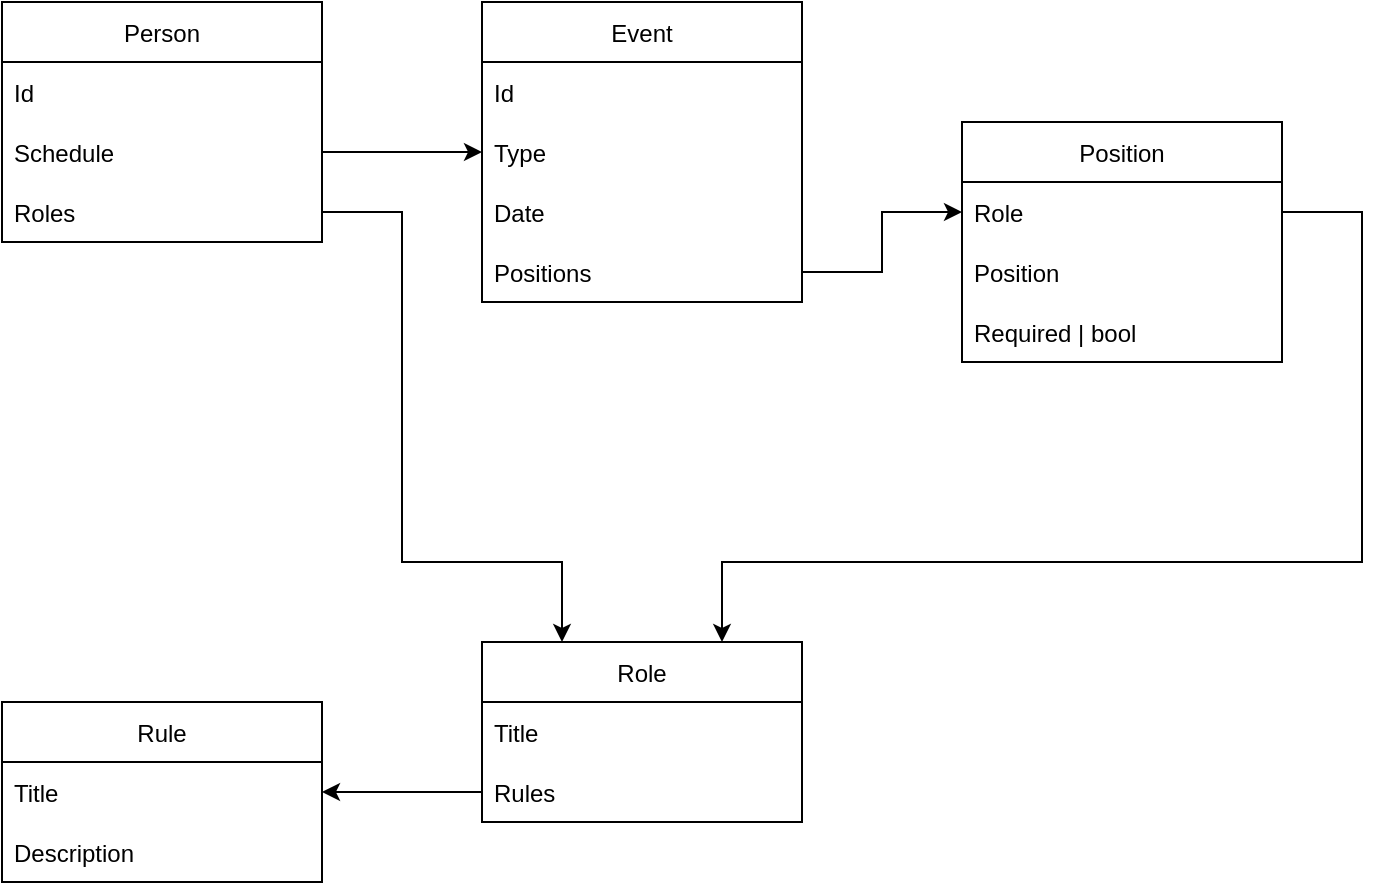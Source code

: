 <mxfile version="16.4.7" type="github">
  <diagram name="Page-1" id="2ca16b54-16f6-2749-3443-fa8db7711227">
    <mxGraphModel dx="1630" dy="620" grid="1" gridSize="10" guides="1" tooltips="1" connect="1" arrows="1" fold="1" page="1" pageScale="1" pageWidth="1100" pageHeight="850" background="none" math="0" shadow="0">
      <root>
        <mxCell id="0" />
        <mxCell id="1" parent="0" />
        <mxCell id="opiL6i6ODealqGRD882_-9" value="Person" style="swimlane;fontStyle=0;childLayout=stackLayout;horizontal=1;startSize=30;horizontalStack=0;resizeParent=1;resizeParentMax=0;resizeLast=0;collapsible=1;marginBottom=0;fillColor=none;" vertex="1" parent="1">
          <mxGeometry x="400" y="120" width="160" height="120" as="geometry" />
        </mxCell>
        <mxCell id="opiL6i6ODealqGRD882_-10" value="Id" style="text;strokeColor=none;fillColor=none;align=left;verticalAlign=middle;spacingLeft=4;spacingRight=4;overflow=hidden;points=[[0,0.5],[1,0.5]];portConstraint=eastwest;rotatable=0;" vertex="1" parent="opiL6i6ODealqGRD882_-9">
          <mxGeometry y="30" width="160" height="30" as="geometry" />
        </mxCell>
        <mxCell id="opiL6i6ODealqGRD882_-11" value="Schedule" style="text;strokeColor=none;fillColor=none;align=left;verticalAlign=middle;spacingLeft=4;spacingRight=4;overflow=hidden;points=[[0,0.5],[1,0.5]];portConstraint=eastwest;rotatable=0;" vertex="1" parent="opiL6i6ODealqGRD882_-9">
          <mxGeometry y="60" width="160" height="30" as="geometry" />
        </mxCell>
        <mxCell id="opiL6i6ODealqGRD882_-12" value="Roles" style="text;strokeColor=none;fillColor=none;align=left;verticalAlign=middle;spacingLeft=4;spacingRight=4;overflow=hidden;points=[[0,0.5],[1,0.5]];portConstraint=eastwest;rotatable=0;" vertex="1" parent="opiL6i6ODealqGRD882_-9">
          <mxGeometry y="90" width="160" height="30" as="geometry" />
        </mxCell>
        <mxCell id="opiL6i6ODealqGRD882_-13" value="Event" style="swimlane;fontStyle=0;childLayout=stackLayout;horizontal=1;startSize=30;horizontalStack=0;resizeParent=1;resizeParentMax=0;resizeLast=0;collapsible=1;marginBottom=0;fillColor=none;" vertex="1" parent="1">
          <mxGeometry x="640" y="120" width="160" height="150" as="geometry" />
        </mxCell>
        <mxCell id="opiL6i6ODealqGRD882_-14" value="Id" style="text;strokeColor=none;fillColor=none;align=left;verticalAlign=middle;spacingLeft=4;spacingRight=4;overflow=hidden;points=[[0,0.5],[1,0.5]];portConstraint=eastwest;rotatable=0;" vertex="1" parent="opiL6i6ODealqGRD882_-13">
          <mxGeometry y="30" width="160" height="30" as="geometry" />
        </mxCell>
        <mxCell id="opiL6i6ODealqGRD882_-15" value="Type" style="text;strokeColor=none;fillColor=none;align=left;verticalAlign=middle;spacingLeft=4;spacingRight=4;overflow=hidden;points=[[0,0.5],[1,0.5]];portConstraint=eastwest;rotatable=0;" vertex="1" parent="opiL6i6ODealqGRD882_-13">
          <mxGeometry y="60" width="160" height="30" as="geometry" />
        </mxCell>
        <mxCell id="opiL6i6ODealqGRD882_-16" value="Date" style="text;strokeColor=none;fillColor=none;align=left;verticalAlign=middle;spacingLeft=4;spacingRight=4;overflow=hidden;points=[[0,0.5],[1,0.5]];portConstraint=eastwest;rotatable=0;" vertex="1" parent="opiL6i6ODealqGRD882_-13">
          <mxGeometry y="90" width="160" height="30" as="geometry" />
        </mxCell>
        <mxCell id="opiL6i6ODealqGRD882_-29" value="Positions" style="text;strokeColor=none;fillColor=none;align=left;verticalAlign=middle;spacingLeft=4;spacingRight=4;overflow=hidden;points=[[0,0.5],[1,0.5]];portConstraint=eastwest;rotatable=0;" vertex="1" parent="opiL6i6ODealqGRD882_-13">
          <mxGeometry y="120" width="160" height="30" as="geometry" />
        </mxCell>
        <mxCell id="opiL6i6ODealqGRD882_-18" value="Role" style="swimlane;fontStyle=0;childLayout=stackLayout;horizontal=1;startSize=30;horizontalStack=0;resizeParent=1;resizeParentMax=0;resizeLast=0;collapsible=1;marginBottom=0;fillColor=none;" vertex="1" parent="1">
          <mxGeometry x="640" y="440" width="160" height="90" as="geometry" />
        </mxCell>
        <mxCell id="opiL6i6ODealqGRD882_-19" value="Title" style="text;strokeColor=none;fillColor=none;align=left;verticalAlign=middle;spacingLeft=4;spacingRight=4;overflow=hidden;points=[[0,0.5],[1,0.5]];portConstraint=eastwest;rotatable=0;" vertex="1" parent="opiL6i6ODealqGRD882_-18">
          <mxGeometry y="30" width="160" height="30" as="geometry" />
        </mxCell>
        <mxCell id="opiL6i6ODealqGRD882_-20" value="Rules" style="text;strokeColor=none;fillColor=none;align=left;verticalAlign=middle;spacingLeft=4;spacingRight=4;overflow=hidden;points=[[0,0.5],[1,0.5]];portConstraint=eastwest;rotatable=0;" vertex="1" parent="opiL6i6ODealqGRD882_-18">
          <mxGeometry y="60" width="160" height="30" as="geometry" />
        </mxCell>
        <mxCell id="opiL6i6ODealqGRD882_-22" value="Rule" style="swimlane;fontStyle=0;childLayout=stackLayout;horizontal=1;startSize=30;horizontalStack=0;resizeParent=1;resizeParentMax=0;resizeLast=0;collapsible=1;marginBottom=0;fillColor=none;" vertex="1" parent="1">
          <mxGeometry x="400" y="470" width="160" height="90" as="geometry" />
        </mxCell>
        <mxCell id="opiL6i6ODealqGRD882_-23" value="Title" style="text;strokeColor=none;fillColor=none;align=left;verticalAlign=middle;spacingLeft=4;spacingRight=4;overflow=hidden;points=[[0,0.5],[1,0.5]];portConstraint=eastwest;rotatable=0;" vertex="1" parent="opiL6i6ODealqGRD882_-22">
          <mxGeometry y="30" width="160" height="30" as="geometry" />
        </mxCell>
        <mxCell id="opiL6i6ODealqGRD882_-24" value="Description" style="text;strokeColor=none;fillColor=none;align=left;verticalAlign=middle;spacingLeft=4;spacingRight=4;overflow=hidden;points=[[0,0.5],[1,0.5]];portConstraint=eastwest;rotatable=0;" vertex="1" parent="opiL6i6ODealqGRD882_-22">
          <mxGeometry y="60" width="160" height="30" as="geometry" />
        </mxCell>
        <mxCell id="opiL6i6ODealqGRD882_-25" style="edgeStyle=orthogonalEdgeStyle;rounded=0;orthogonalLoop=1;jettySize=auto;html=1;" edge="1" parent="1" source="opiL6i6ODealqGRD882_-20" target="opiL6i6ODealqGRD882_-22">
          <mxGeometry relative="1" as="geometry" />
        </mxCell>
        <mxCell id="opiL6i6ODealqGRD882_-26" style="edgeStyle=orthogonalEdgeStyle;rounded=0;orthogonalLoop=1;jettySize=auto;html=1;" edge="1" parent="1" source="opiL6i6ODealqGRD882_-11" target="opiL6i6ODealqGRD882_-13">
          <mxGeometry relative="1" as="geometry" />
        </mxCell>
        <mxCell id="opiL6i6ODealqGRD882_-28" style="edgeStyle=orthogonalEdgeStyle;rounded=0;orthogonalLoop=1;jettySize=auto;html=1;" edge="1" parent="1" source="opiL6i6ODealqGRD882_-12" target="opiL6i6ODealqGRD882_-18">
          <mxGeometry relative="1" as="geometry">
            <Array as="points">
              <mxPoint x="600" y="225" />
              <mxPoint x="600" y="400" />
              <mxPoint x="680" y="400" />
            </Array>
          </mxGeometry>
        </mxCell>
        <mxCell id="opiL6i6ODealqGRD882_-32" value="Position" style="swimlane;fontStyle=0;childLayout=stackLayout;horizontal=1;startSize=30;horizontalStack=0;resizeParent=1;resizeParentMax=0;resizeLast=0;collapsible=1;marginBottom=0;fillColor=none;" vertex="1" parent="1">
          <mxGeometry x="880" y="180" width="160" height="120" as="geometry" />
        </mxCell>
        <mxCell id="opiL6i6ODealqGRD882_-33" value="Role" style="text;strokeColor=none;fillColor=none;align=left;verticalAlign=middle;spacingLeft=4;spacingRight=4;overflow=hidden;points=[[0,0.5],[1,0.5]];portConstraint=eastwest;rotatable=0;" vertex="1" parent="opiL6i6ODealqGRD882_-32">
          <mxGeometry y="30" width="160" height="30" as="geometry" />
        </mxCell>
        <mxCell id="opiL6i6ODealqGRD882_-36" value="Position" style="text;strokeColor=none;fillColor=none;align=left;verticalAlign=middle;spacingLeft=4;spacingRight=4;overflow=hidden;points=[[0,0.5],[1,0.5]];portConstraint=eastwest;rotatable=0;" vertex="1" parent="opiL6i6ODealqGRD882_-32">
          <mxGeometry y="60" width="160" height="30" as="geometry" />
        </mxCell>
        <mxCell id="opiL6i6ODealqGRD882_-40" value="Required | bool" style="text;strokeColor=none;fillColor=none;align=left;verticalAlign=middle;spacingLeft=4;spacingRight=4;overflow=hidden;points=[[0,0.5],[1,0.5]];portConstraint=eastwest;rotatable=0;" vertex="1" parent="opiL6i6ODealqGRD882_-32">
          <mxGeometry y="90" width="160" height="30" as="geometry" />
        </mxCell>
        <mxCell id="opiL6i6ODealqGRD882_-37" style="edgeStyle=orthogonalEdgeStyle;rounded=0;orthogonalLoop=1;jettySize=auto;html=1;" edge="1" parent="1" source="opiL6i6ODealqGRD882_-29" target="opiL6i6ODealqGRD882_-33">
          <mxGeometry relative="1" as="geometry" />
        </mxCell>
        <mxCell id="opiL6i6ODealqGRD882_-38" style="edgeStyle=orthogonalEdgeStyle;rounded=0;orthogonalLoop=1;jettySize=auto;html=1;" edge="1" parent="1" source="opiL6i6ODealqGRD882_-33" target="opiL6i6ODealqGRD882_-18">
          <mxGeometry relative="1" as="geometry">
            <Array as="points">
              <mxPoint x="1080" y="225" />
              <mxPoint x="1080" y="400" />
              <mxPoint x="760" y="400" />
            </Array>
          </mxGeometry>
        </mxCell>
      </root>
    </mxGraphModel>
  </diagram>
</mxfile>
